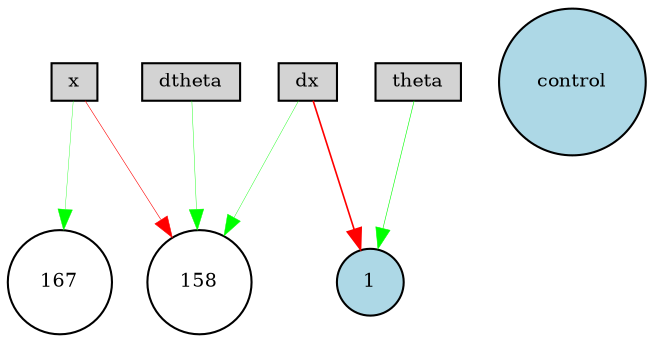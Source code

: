 digraph {
	node [fontsize=9 height=0.2 shape=circle width=0.2]
	x [fillcolor=lightgray shape=box style=filled]
	dx [fillcolor=lightgray shape=box style=filled]
	theta [fillcolor=lightgray shape=box style=filled]
	dtheta [fillcolor=lightgray shape=box style=filled]
	control [fillcolor=lightblue style=filled]
	1 [fillcolor=lightblue style=filled]
	158 [fillcolor=white style=filled]
	167 [fillcolor=white style=filled]
	dx -> 158 [color=green penwidth=0.1920193013580564 style=solid]
	x -> 158 [color=red penwidth=0.2812898822603749 style=solid]
	theta -> 1 [color=green penwidth=0.2898466625219882 style=solid]
	dtheta -> 158 [color=green penwidth=0.19861403298990016 style=solid]
	dx -> 1 [color=red penwidth=0.7879113935261011 style=solid]
	x -> 167 [color=green penwidth=0.1677311614183138 style=solid]
}
